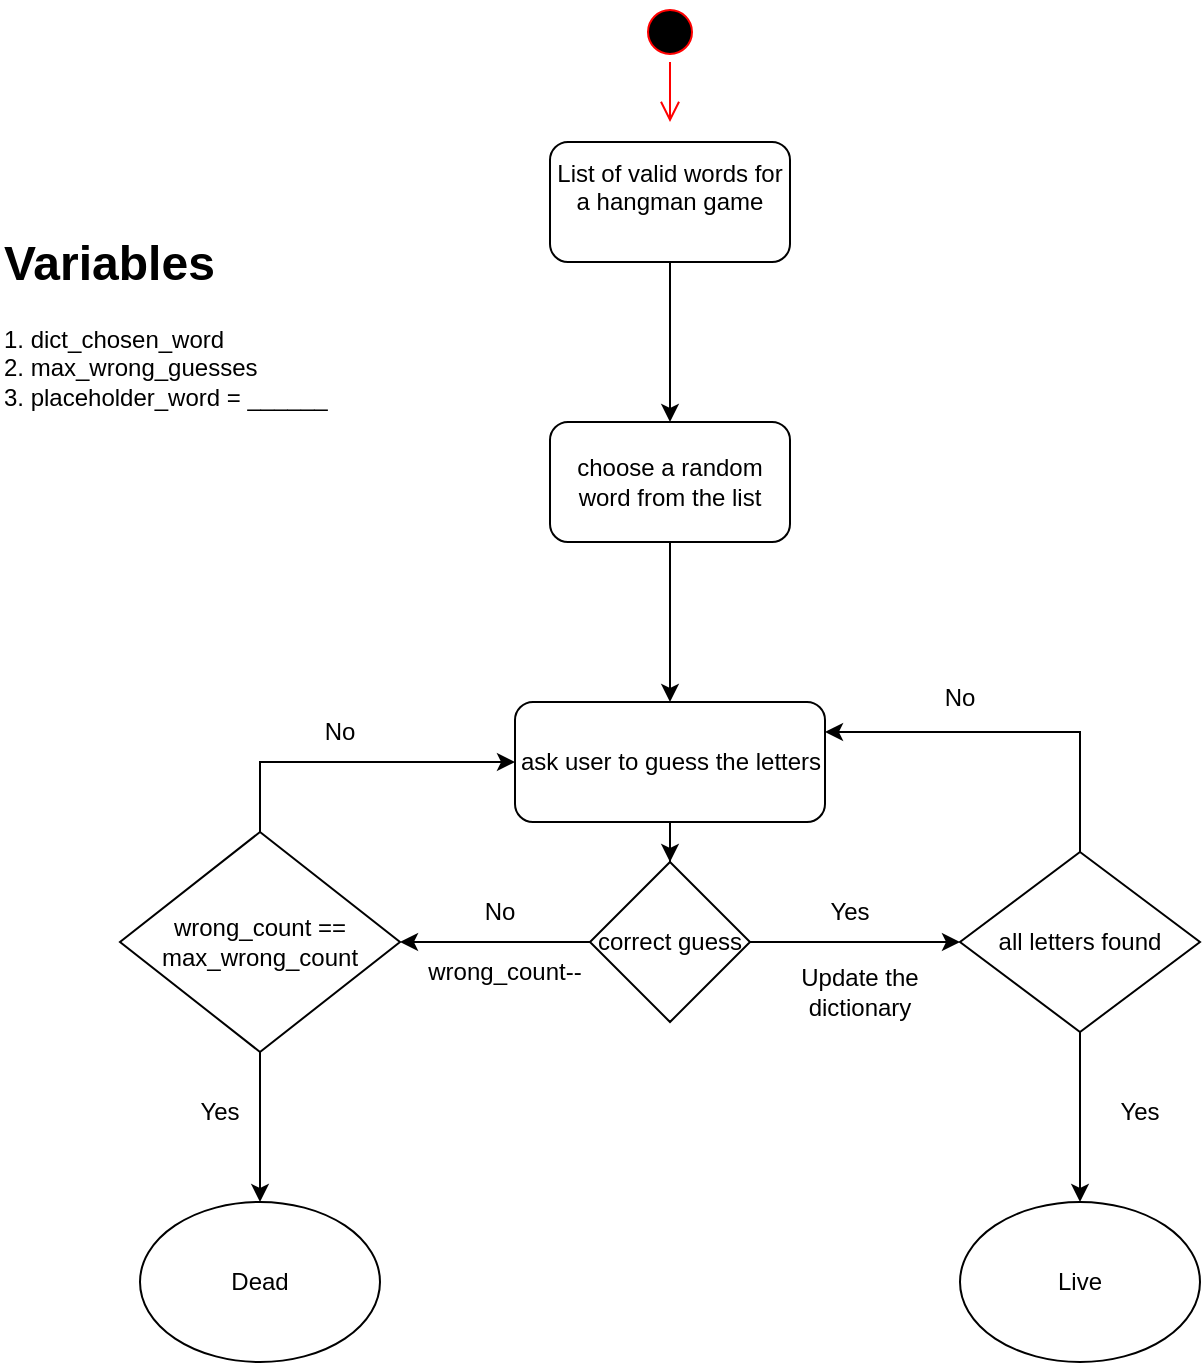 <mxfile version="26.0.16">
  <diagram name="Page-1" id="_ePb_NF_5axIkKq-z6US">
    <mxGraphModel dx="915" dy="699" grid="1" gridSize="10" guides="1" tooltips="1" connect="1" arrows="1" fold="1" page="1" pageScale="1" pageWidth="850" pageHeight="1100" math="0" shadow="0">
      <root>
        <mxCell id="0" />
        <mxCell id="1" parent="0" />
        <mxCell id="0TDCZGXjZk4ch2UJcuCi-8" value="" style="ellipse;html=1;shape=startState;fillColor=#000000;strokeColor=#ff0000;" parent="1" vertex="1">
          <mxGeometry x="340" y="30" width="30" height="30" as="geometry" />
        </mxCell>
        <mxCell id="0TDCZGXjZk4ch2UJcuCi-9" value="" style="edgeStyle=orthogonalEdgeStyle;html=1;verticalAlign=bottom;endArrow=open;endSize=8;strokeColor=#ff0000;rounded=0;" parent="1" source="0TDCZGXjZk4ch2UJcuCi-8" edge="1">
          <mxGeometry relative="1" as="geometry">
            <mxPoint x="355" y="90" as="targetPoint" />
          </mxGeometry>
        </mxCell>
        <mxCell id="0TDCZGXjZk4ch2UJcuCi-12" value="" style="edgeStyle=orthogonalEdgeStyle;rounded=0;orthogonalLoop=1;jettySize=auto;html=1;" parent="1" source="0TDCZGXjZk4ch2UJcuCi-10" target="0TDCZGXjZk4ch2UJcuCi-11" edge="1">
          <mxGeometry relative="1" as="geometry" />
        </mxCell>
        <mxCell id="0TDCZGXjZk4ch2UJcuCi-10" value="List of valid words for a hangman game&lt;div&gt;&lt;br&gt;&lt;/div&gt;" style="rounded=1;whiteSpace=wrap;html=1;" parent="1" vertex="1">
          <mxGeometry x="295" y="100" width="120" height="60" as="geometry" />
        </mxCell>
        <mxCell id="0TDCZGXjZk4ch2UJcuCi-14" value="" style="edgeStyle=orthogonalEdgeStyle;rounded=0;orthogonalLoop=1;jettySize=auto;html=1;" parent="1" source="0TDCZGXjZk4ch2UJcuCi-11" target="0TDCZGXjZk4ch2UJcuCi-13" edge="1">
          <mxGeometry relative="1" as="geometry" />
        </mxCell>
        <mxCell id="0TDCZGXjZk4ch2UJcuCi-11" value="choose a random word from the list" style="whiteSpace=wrap;html=1;rounded=1;" parent="1" vertex="1">
          <mxGeometry x="295" y="240" width="120" height="60" as="geometry" />
        </mxCell>
        <mxCell id="0TDCZGXjZk4ch2UJcuCi-20" style="edgeStyle=orthogonalEdgeStyle;rounded=0;orthogonalLoop=1;jettySize=auto;html=1;entryX=0.5;entryY=0;entryDx=0;entryDy=0;" parent="1" source="0TDCZGXjZk4ch2UJcuCi-13" target="0TDCZGXjZk4ch2UJcuCi-18" edge="1">
          <mxGeometry relative="1" as="geometry">
            <mxPoint x="355" y="490" as="targetPoint" />
          </mxGeometry>
        </mxCell>
        <mxCell id="0TDCZGXjZk4ch2UJcuCi-13" value="ask user to guess the letters" style="whiteSpace=wrap;html=1;rounded=1;" parent="1" vertex="1">
          <mxGeometry x="277.5" y="380" width="155" height="60" as="geometry" />
        </mxCell>
        <mxCell id="0TDCZGXjZk4ch2UJcuCi-17" value="&lt;h1 style=&quot;margin-top: 0px;&quot;&gt;Variables&lt;/h1&gt;&lt;div&gt;1. dict_chosen_word&lt;/div&gt;&lt;div&gt;2. max_wrong_guesses&lt;/div&gt;&lt;div&gt;3. placeholder_word = ______&lt;/div&gt;" style="text;html=1;whiteSpace=wrap;overflow=hidden;rounded=0;" parent="1" vertex="1">
          <mxGeometry x="20" y="140" width="180" height="120" as="geometry" />
        </mxCell>
        <mxCell id="0TDCZGXjZk4ch2UJcuCi-26" style="edgeStyle=orthogonalEdgeStyle;rounded=0;orthogonalLoop=1;jettySize=auto;html=1;" parent="1" source="0TDCZGXjZk4ch2UJcuCi-18" edge="1">
          <mxGeometry relative="1" as="geometry">
            <mxPoint x="220" y="500" as="targetPoint" />
          </mxGeometry>
        </mxCell>
        <mxCell id="0TDCZGXjZk4ch2UJcuCi-29" style="edgeStyle=orthogonalEdgeStyle;rounded=0;orthogonalLoop=1;jettySize=auto;html=1;" parent="1" source="0TDCZGXjZk4ch2UJcuCi-18" edge="1">
          <mxGeometry relative="1" as="geometry">
            <mxPoint x="500" y="500" as="targetPoint" />
          </mxGeometry>
        </mxCell>
        <mxCell id="0TDCZGXjZk4ch2UJcuCi-18" value="correct guess" style="rhombus;whiteSpace=wrap;html=1;" parent="1" vertex="1">
          <mxGeometry x="315" y="460" width="80" height="80" as="geometry" />
        </mxCell>
        <mxCell id="0TDCZGXjZk4ch2UJcuCi-27" value="No" style="text;html=1;align=center;verticalAlign=middle;whiteSpace=wrap;rounded=0;" parent="1" vertex="1">
          <mxGeometry x="240" y="470" width="60" height="30" as="geometry" />
        </mxCell>
        <mxCell id="0TDCZGXjZk4ch2UJcuCi-28" value="Yes" style="text;html=1;align=center;verticalAlign=middle;whiteSpace=wrap;rounded=0;" parent="1" vertex="1">
          <mxGeometry x="415" y="470" width="60" height="30" as="geometry" />
        </mxCell>
        <mxCell id="0TDCZGXjZk4ch2UJcuCi-39" style="edgeStyle=orthogonalEdgeStyle;rounded=0;orthogonalLoop=1;jettySize=auto;html=1;" parent="1" source="0TDCZGXjZk4ch2UJcuCi-30" edge="1">
          <mxGeometry relative="1" as="geometry">
            <mxPoint x="560" y="630" as="targetPoint" />
          </mxGeometry>
        </mxCell>
        <mxCell id="0TDCZGXjZk4ch2UJcuCi-42" style="edgeStyle=orthogonalEdgeStyle;rounded=0;orthogonalLoop=1;jettySize=auto;html=1;entryX=1;entryY=0.25;entryDx=0;entryDy=0;" parent="1" source="0TDCZGXjZk4ch2UJcuCi-30" target="0TDCZGXjZk4ch2UJcuCi-13" edge="1">
          <mxGeometry relative="1" as="geometry">
            <mxPoint x="560" y="400" as="targetPoint" />
            <Array as="points">
              <mxPoint x="560" y="395" />
            </Array>
          </mxGeometry>
        </mxCell>
        <mxCell id="0TDCZGXjZk4ch2UJcuCi-30" value="all letters found" style="rhombus;whiteSpace=wrap;html=1;" parent="1" vertex="1">
          <mxGeometry x="500" y="455" width="120" height="90" as="geometry" />
        </mxCell>
        <mxCell id="0TDCZGXjZk4ch2UJcuCi-34" style="edgeStyle=orthogonalEdgeStyle;rounded=0;orthogonalLoop=1;jettySize=auto;html=1;" parent="1" source="0TDCZGXjZk4ch2UJcuCi-31" edge="1">
          <mxGeometry relative="1" as="geometry">
            <mxPoint x="150" y="630" as="targetPoint" />
          </mxGeometry>
        </mxCell>
        <mxCell id="0TDCZGXjZk4ch2UJcuCi-35" style="edgeStyle=orthogonalEdgeStyle;rounded=0;orthogonalLoop=1;jettySize=auto;html=1;entryX=0;entryY=0.5;entryDx=0;entryDy=0;" parent="1" source="0TDCZGXjZk4ch2UJcuCi-31" target="0TDCZGXjZk4ch2UJcuCi-13" edge="1">
          <mxGeometry relative="1" as="geometry">
            <Array as="points">
              <mxPoint x="150" y="410" />
            </Array>
          </mxGeometry>
        </mxCell>
        <mxCell id="0TDCZGXjZk4ch2UJcuCi-31" value="wrong_count == max_wrong_count" style="rhombus;whiteSpace=wrap;html=1;" parent="1" vertex="1">
          <mxGeometry x="80" y="445" width="140" height="110" as="geometry" />
        </mxCell>
        <mxCell id="0TDCZGXjZk4ch2UJcuCi-36" value="No" style="text;html=1;align=center;verticalAlign=middle;whiteSpace=wrap;rounded=0;" parent="1" vertex="1">
          <mxGeometry x="160" y="380" width="60" height="30" as="geometry" />
        </mxCell>
        <mxCell id="0TDCZGXjZk4ch2UJcuCi-37" value="Yes" style="text;html=1;align=center;verticalAlign=middle;whiteSpace=wrap;rounded=0;" parent="1" vertex="1">
          <mxGeometry x="100" y="570" width="60" height="30" as="geometry" />
        </mxCell>
        <mxCell id="0TDCZGXjZk4ch2UJcuCi-38" value="Dead" style="ellipse;whiteSpace=wrap;html=1;" parent="1" vertex="1">
          <mxGeometry x="90" y="630" width="120" height="80" as="geometry" />
        </mxCell>
        <mxCell id="0TDCZGXjZk4ch2UJcuCi-40" value="Live" style="ellipse;whiteSpace=wrap;html=1;" parent="1" vertex="1">
          <mxGeometry x="500" y="630" width="120" height="80" as="geometry" />
        </mxCell>
        <mxCell id="0TDCZGXjZk4ch2UJcuCi-43" value="No&lt;div&gt;&lt;br&gt;&lt;/div&gt;" style="text;html=1;align=center;verticalAlign=middle;whiteSpace=wrap;rounded=0;" parent="1" vertex="1">
          <mxGeometry x="470" y="370" width="60" height="30" as="geometry" />
        </mxCell>
        <mxCell id="0TDCZGXjZk4ch2UJcuCi-47" value="wrong_count--" style="text;html=1;align=center;verticalAlign=middle;whiteSpace=wrap;rounded=0;" parent="1" vertex="1">
          <mxGeometry x="230" y="500" width="85" height="30" as="geometry" />
        </mxCell>
        <mxCell id="0TDCZGXjZk4ch2UJcuCi-48" value="Update the dictionary" style="text;html=1;align=center;verticalAlign=middle;whiteSpace=wrap;rounded=0;" parent="1" vertex="1">
          <mxGeometry x="400" y="510" width="100" height="30" as="geometry" />
        </mxCell>
        <mxCell id="D1EaYxI0F4b7vYdQvLTQ-1" value="Yes" style="text;html=1;align=center;verticalAlign=middle;whiteSpace=wrap;rounded=0;" vertex="1" parent="1">
          <mxGeometry x="560" y="570" width="60" height="30" as="geometry" />
        </mxCell>
      </root>
    </mxGraphModel>
  </diagram>
</mxfile>
